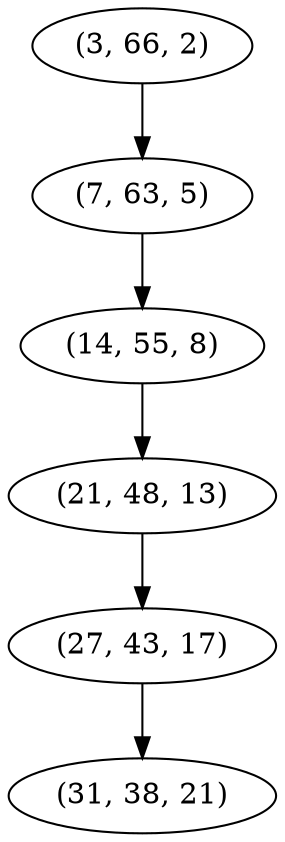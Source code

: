 digraph tree {
    "(3, 66, 2)";
    "(7, 63, 5)";
    "(14, 55, 8)";
    "(21, 48, 13)";
    "(27, 43, 17)";
    "(31, 38, 21)";
    "(3, 66, 2)" -> "(7, 63, 5)";
    "(7, 63, 5)" -> "(14, 55, 8)";
    "(14, 55, 8)" -> "(21, 48, 13)";
    "(21, 48, 13)" -> "(27, 43, 17)";
    "(27, 43, 17)" -> "(31, 38, 21)";
}
